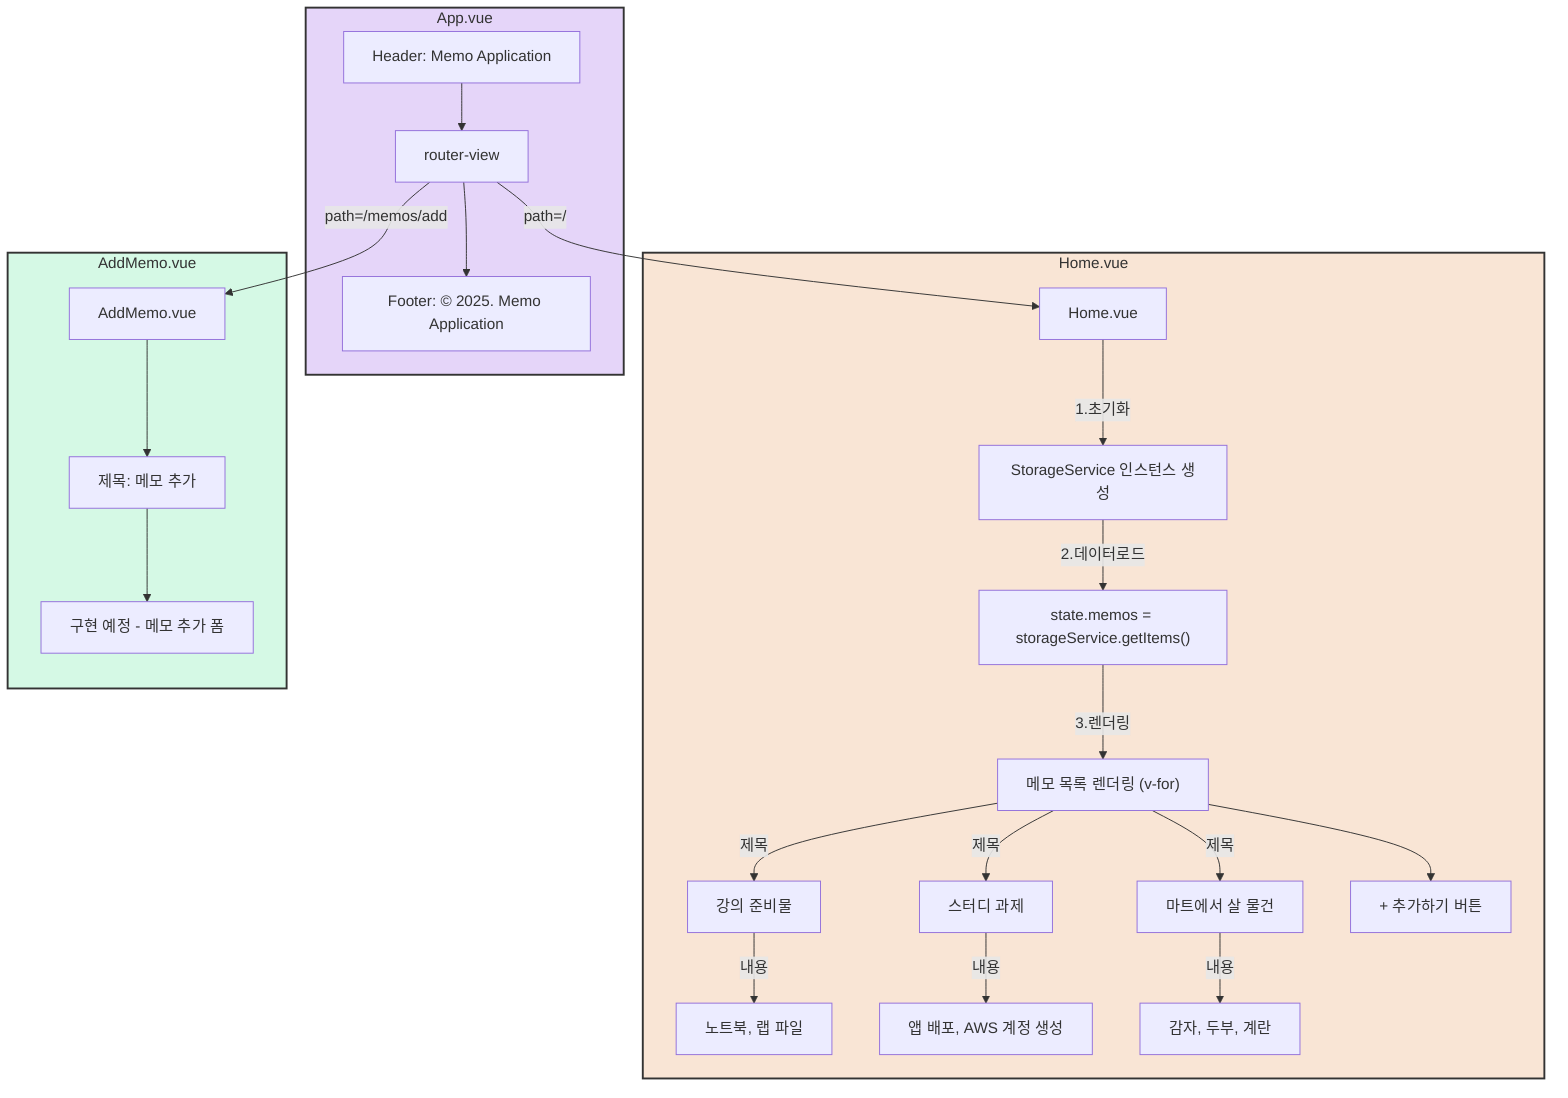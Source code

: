 flowchart TB
    subgraph App.vue
        AP1[Header: Memo Application] --> AP2[router-view]
        AP2 --> AP3[Footer: © 2025. Memo Application]
    end
    
    AP2 --> |"path=/"| HP[Home.vue]
    AP2 --> |"path=/memos/add"| AM[AddMemo.vue]
    
    subgraph Home.vue
        HP --> |1.초기화| HP1["StorageService 인스턴스 생성"]
        HP1 --> |2.데이터로드| HP2["state.memos = storageService.getItems()"]
        HP2 --> |3.렌더링| HP3["메모 목록 렌더링 (v-for)"]
        
        HP3 --> |제목| HP4["강의 준비물"]
        HP3 --> |제목| HP5["스터디 과제"]
        HP3 --> |제목| HP6["마트에서 살 물건"]
        
        HP4 --> |내용| HP7["노트북, 랩 파일"]
        HP5 --> |내용| HP8["앱 배포, AWS 계정 생성"]
        HP6 --> |내용| HP9["감자, 두부, 계란"]
        
        HP3 --> HP10["+ 추가하기 버튼"]
    end
    
    subgraph AddMemo.vue
        AM --> AM1["제목: 메모 추가"]
        AM1 --> AM2["구현 예정 - 메모 추가 폼"]
    end
    
    style App.vue fill:#e5d5f9,stroke:#333,stroke-width:2px
    style Home.vue fill:#f9e5d5,stroke:#333,stroke-width:2px
    style AddMemo.vue fill:#d5f9e5,stroke:#333,stroke-width:2px